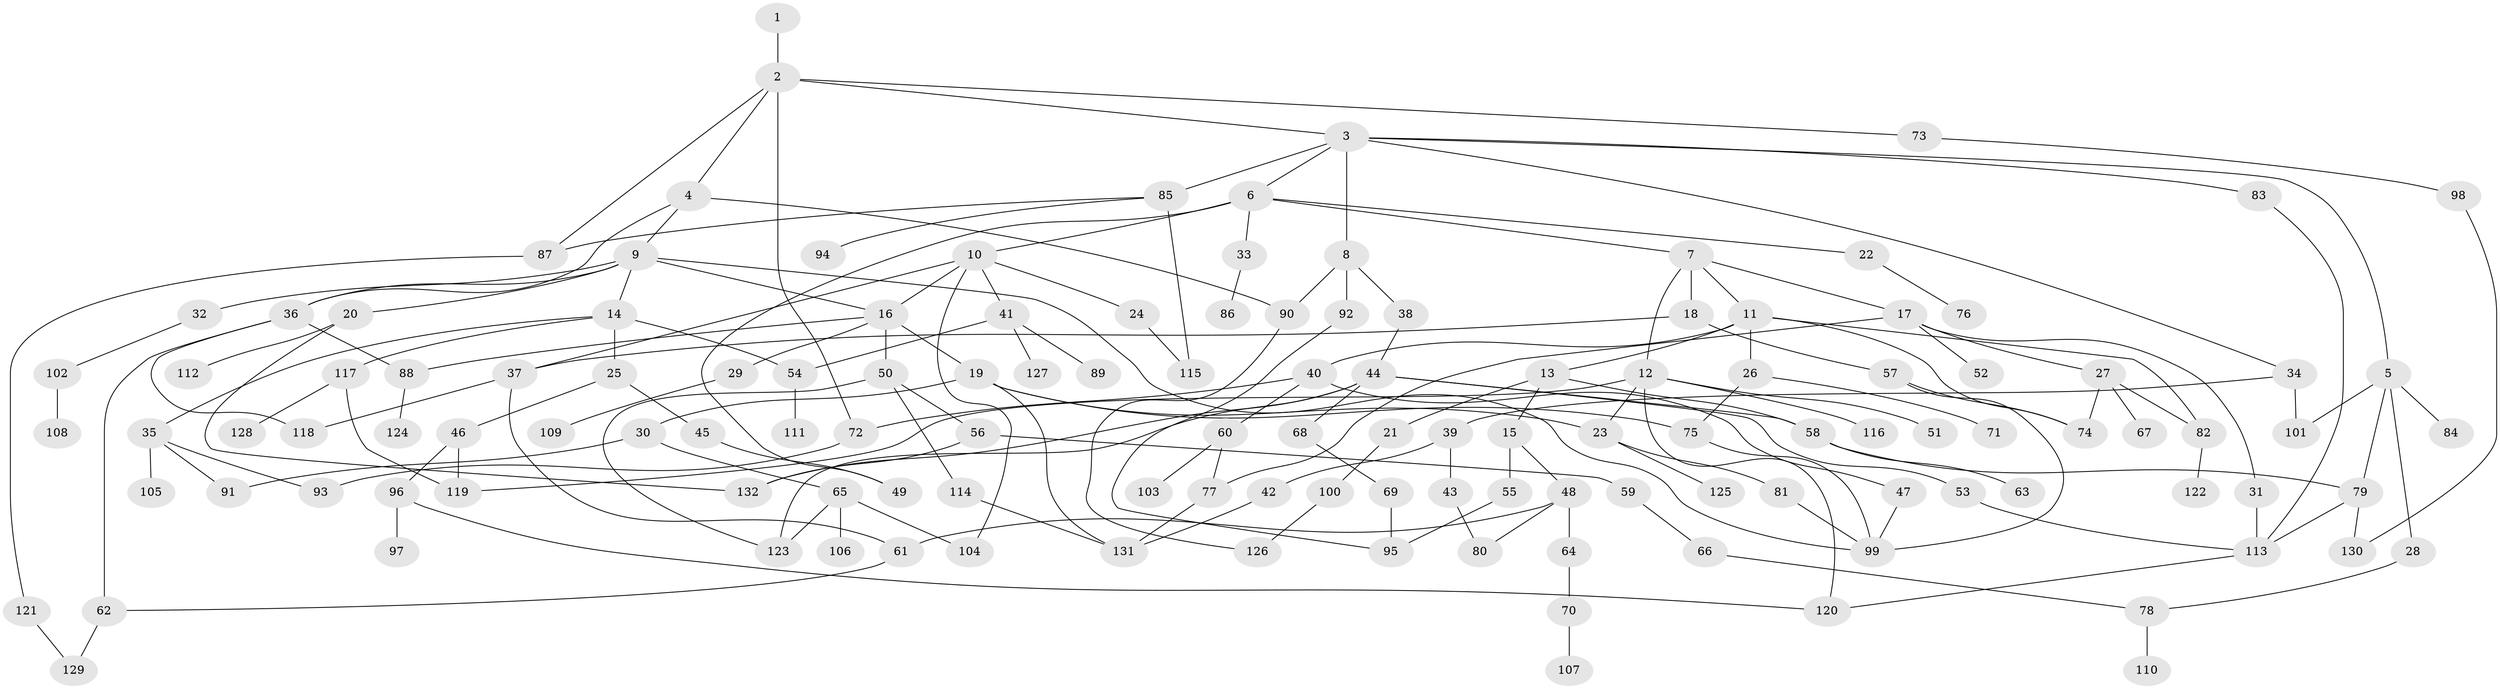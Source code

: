 // coarse degree distribution, {1: 0.19101123595505617, 10: 0.011235955056179775, 5: 0.056179775280898875, 4: 0.12359550561797752, 6: 0.0898876404494382, 8: 0.033707865168539325, 3: 0.14606741573033707, 2: 0.33707865168539325, 7: 0.011235955056179775}
// Generated by graph-tools (version 1.1) at 2025/51/02/27/25 19:51:41]
// undirected, 132 vertices, 181 edges
graph export_dot {
graph [start="1"]
  node [color=gray90,style=filled];
  1;
  2;
  3;
  4;
  5;
  6;
  7;
  8;
  9;
  10;
  11;
  12;
  13;
  14;
  15;
  16;
  17;
  18;
  19;
  20;
  21;
  22;
  23;
  24;
  25;
  26;
  27;
  28;
  29;
  30;
  31;
  32;
  33;
  34;
  35;
  36;
  37;
  38;
  39;
  40;
  41;
  42;
  43;
  44;
  45;
  46;
  47;
  48;
  49;
  50;
  51;
  52;
  53;
  54;
  55;
  56;
  57;
  58;
  59;
  60;
  61;
  62;
  63;
  64;
  65;
  66;
  67;
  68;
  69;
  70;
  71;
  72;
  73;
  74;
  75;
  76;
  77;
  78;
  79;
  80;
  81;
  82;
  83;
  84;
  85;
  86;
  87;
  88;
  89;
  90;
  91;
  92;
  93;
  94;
  95;
  96;
  97;
  98;
  99;
  100;
  101;
  102;
  103;
  104;
  105;
  106;
  107;
  108;
  109;
  110;
  111;
  112;
  113;
  114;
  115;
  116;
  117;
  118;
  119;
  120;
  121;
  122;
  123;
  124;
  125;
  126;
  127;
  128;
  129;
  130;
  131;
  132;
  1 -- 2;
  2 -- 3;
  2 -- 4;
  2 -- 73;
  2 -- 87;
  2 -- 72;
  3 -- 5;
  3 -- 6;
  3 -- 8;
  3 -- 34;
  3 -- 83;
  3 -- 85;
  4 -- 9;
  4 -- 36;
  4 -- 90;
  5 -- 28;
  5 -- 84;
  5 -- 101;
  5 -- 79;
  6 -- 7;
  6 -- 10;
  6 -- 22;
  6 -- 33;
  6 -- 49;
  7 -- 11;
  7 -- 12;
  7 -- 17;
  7 -- 18;
  8 -- 38;
  8 -- 90;
  8 -- 92;
  9 -- 14;
  9 -- 16;
  9 -- 20;
  9 -- 32;
  9 -- 36;
  9 -- 99;
  10 -- 24;
  10 -- 37;
  10 -- 41;
  10 -- 104;
  10 -- 16;
  11 -- 13;
  11 -- 26;
  11 -- 40;
  11 -- 82;
  11 -- 74;
  12 -- 51;
  12 -- 116;
  12 -- 23;
  12 -- 120;
  12 -- 119;
  13 -- 15;
  13 -- 21;
  13 -- 58;
  14 -- 25;
  14 -- 35;
  14 -- 117;
  14 -- 54;
  15 -- 48;
  15 -- 55;
  16 -- 19;
  16 -- 29;
  16 -- 50;
  16 -- 88;
  17 -- 27;
  17 -- 31;
  17 -- 52;
  17 -- 77;
  18 -- 57;
  18 -- 37;
  19 -- 23;
  19 -- 30;
  19 -- 131;
  19 -- 75;
  20 -- 112;
  20 -- 132;
  21 -- 100;
  22 -- 76;
  23 -- 81;
  23 -- 125;
  24 -- 115;
  25 -- 45;
  25 -- 46;
  26 -- 71;
  26 -- 75;
  27 -- 67;
  27 -- 82;
  27 -- 74;
  28 -- 78;
  29 -- 109;
  30 -- 65;
  30 -- 91;
  31 -- 113;
  32 -- 102;
  33 -- 86;
  34 -- 39;
  34 -- 101;
  35 -- 93;
  35 -- 105;
  35 -- 91;
  36 -- 62;
  36 -- 118;
  36 -- 88;
  37 -- 61;
  37 -- 118;
  38 -- 44;
  39 -- 42;
  39 -- 43;
  40 -- 47;
  40 -- 60;
  40 -- 72;
  41 -- 54;
  41 -- 89;
  41 -- 127;
  42 -- 131;
  43 -- 80;
  44 -- 53;
  44 -- 58;
  44 -- 68;
  44 -- 132;
  44 -- 123;
  45 -- 49;
  46 -- 96;
  46 -- 119;
  47 -- 99;
  48 -- 64;
  48 -- 80;
  48 -- 61;
  50 -- 56;
  50 -- 114;
  50 -- 123;
  53 -- 113;
  54 -- 111;
  55 -- 95;
  56 -- 59;
  56 -- 132;
  57 -- 74;
  57 -- 99;
  58 -- 63;
  58 -- 79;
  59 -- 66;
  60 -- 103;
  60 -- 77;
  61 -- 62;
  62 -- 129;
  64 -- 70;
  65 -- 106;
  65 -- 123;
  65 -- 104;
  66 -- 78;
  68 -- 69;
  69 -- 95;
  70 -- 107;
  72 -- 93;
  73 -- 98;
  75 -- 99;
  77 -- 131;
  78 -- 110;
  79 -- 130;
  79 -- 113;
  81 -- 99;
  82 -- 122;
  83 -- 113;
  85 -- 87;
  85 -- 94;
  85 -- 115;
  87 -- 121;
  88 -- 124;
  90 -- 126;
  92 -- 95;
  96 -- 97;
  96 -- 120;
  98 -- 130;
  100 -- 126;
  102 -- 108;
  113 -- 120;
  114 -- 131;
  117 -- 119;
  117 -- 128;
  121 -- 129;
}
